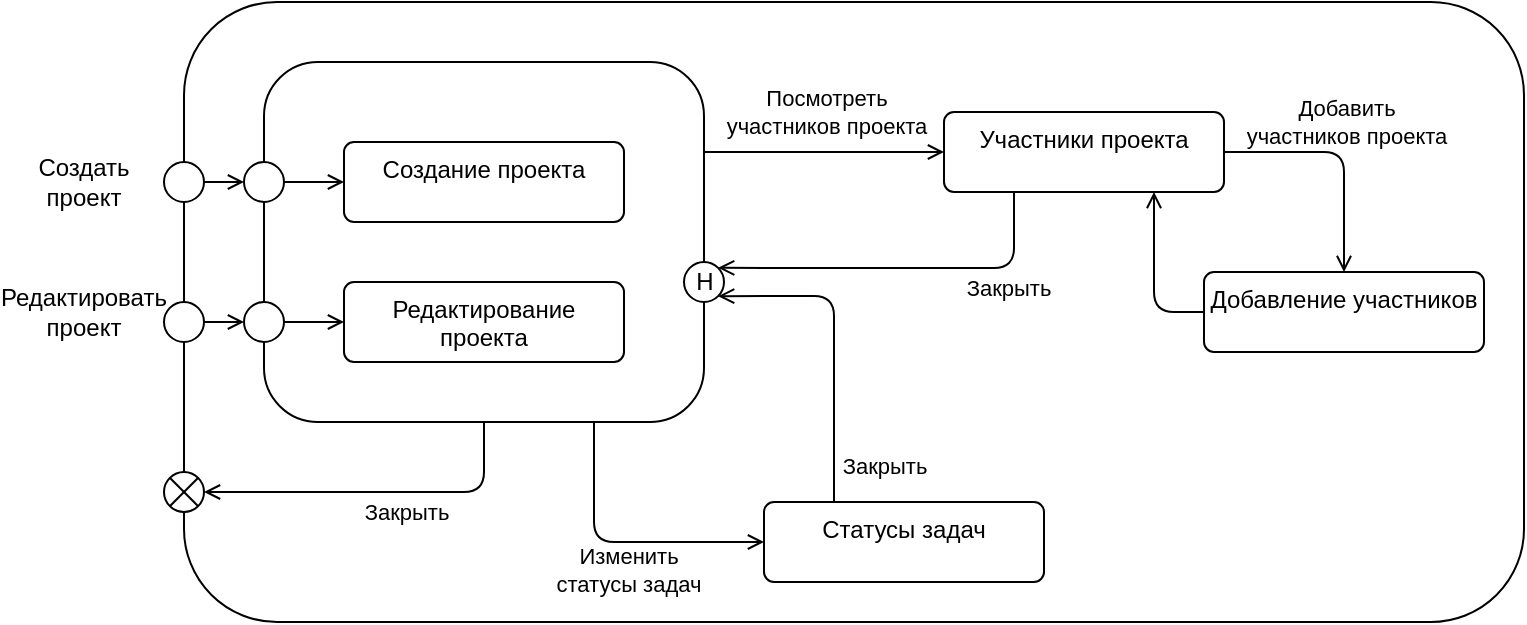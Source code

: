 <mxfile version="22.1.16" type="device">
  <diagram name="Страница — 1" id="x8XwpGseHy-KrAjlBG7h">
    <mxGraphModel dx="842" dy="568" grid="1" gridSize="10" guides="1" tooltips="1" connect="1" arrows="1" fold="1" page="1" pageScale="1" pageWidth="827" pageHeight="1169" math="0" shadow="0">
      <root>
        <mxCell id="0" />
        <mxCell id="1" parent="0" />
        <mxCell id="rRJigw9USVJfbrqrz50L-1" value="" style="rounded=1;whiteSpace=wrap;html=1;" parent="1" vertex="1">
          <mxGeometry x="110" y="330" width="670" height="310" as="geometry" />
        </mxCell>
        <mxCell id="rRJigw9USVJfbrqrz50L-2" value="" style="rounded=1;whiteSpace=wrap;html=1;" parent="1" vertex="1">
          <mxGeometry x="150" y="360" width="220" height="180" as="geometry" />
        </mxCell>
        <mxCell id="rRJigw9USVJfbrqrz50L-3" value="Создание проекта" style="html=1;align=center;verticalAlign=top;rounded=1;absoluteArcSize=1;arcSize=10;dashed=0;whiteSpace=wrap;" parent="1" vertex="1">
          <mxGeometry x="190" y="400" width="140" height="40" as="geometry" />
        </mxCell>
        <mxCell id="rRJigw9USVJfbrqrz50L-4" value="Редактирование проекта" style="html=1;align=center;verticalAlign=top;rounded=1;absoluteArcSize=1;arcSize=10;dashed=0;whiteSpace=wrap;" parent="1" vertex="1">
          <mxGeometry x="190" y="470" width="140" height="40" as="geometry" />
        </mxCell>
        <mxCell id="rRJigw9USVJfbrqrz50L-7" value="" style="endArrow=open;html=1;rounded=0;exitX=1;exitY=0.5;exitDx=0;exitDy=0;entryX=0;entryY=0.5;entryDx=0;entryDy=0;endFill=0;" parent="1" source="pMTD0tAEHfAGlln0ysVL-2" target="rRJigw9USVJfbrqrz50L-3" edge="1">
          <mxGeometry width="50" height="50" relative="1" as="geometry">
            <mxPoint x="160" y="420" as="sourcePoint" />
            <mxPoint x="520" y="460" as="targetPoint" />
          </mxGeometry>
        </mxCell>
        <mxCell id="rRJigw9USVJfbrqrz50L-8" value="" style="endArrow=open;html=1;rounded=0;exitX=1;exitY=0.5;exitDx=0;exitDy=0;entryX=0;entryY=0.5;entryDx=0;entryDy=0;endFill=0;" parent="1" source="pMTD0tAEHfAGlln0ysVL-3" target="rRJigw9USVJfbrqrz50L-4" edge="1">
          <mxGeometry width="50" height="50" relative="1" as="geometry">
            <mxPoint x="160" y="490" as="sourcePoint" />
            <mxPoint x="200" y="430" as="targetPoint" />
          </mxGeometry>
        </mxCell>
        <mxCell id="rRJigw9USVJfbrqrz50L-9" value="" style="shape=sumEllipse;perimeter=ellipsePerimeter;html=1;backgroundOutline=1;" parent="1" vertex="1">
          <mxGeometry x="100" y="565" width="20" height="20" as="geometry" />
        </mxCell>
        <mxCell id="rRJigw9USVJfbrqrz50L-10" value="" style="ellipse;" parent="1" vertex="1">
          <mxGeometry x="100" y="410" width="20" height="20" as="geometry" />
        </mxCell>
        <mxCell id="rRJigw9USVJfbrqrz50L-11" value="" style="ellipse;" parent="1" vertex="1">
          <mxGeometry x="100" y="480" width="20" height="20" as="geometry" />
        </mxCell>
        <mxCell id="rRJigw9USVJfbrqrz50L-12" value="Создать проект" style="text;html=1;strokeColor=none;fillColor=none;align=center;verticalAlign=middle;whiteSpace=wrap;rounded=0;" parent="1" vertex="1">
          <mxGeometry x="30" y="405" width="60" height="30" as="geometry" />
        </mxCell>
        <mxCell id="rRJigw9USVJfbrqrz50L-13" value="Редактировать проект" style="text;html=1;strokeColor=none;fillColor=none;align=center;verticalAlign=middle;whiteSpace=wrap;rounded=0;" parent="1" vertex="1">
          <mxGeometry x="30" y="470" width="60" height="30" as="geometry" />
        </mxCell>
        <mxCell id="rRJigw9USVJfbrqrz50L-14" value="" style="endArrow=open;html=1;rounded=0;exitX=1;exitY=0.5;exitDx=0;exitDy=0;entryX=0;entryY=0.5;entryDx=0;entryDy=0;endFill=0;" parent="1" source="rRJigw9USVJfbrqrz50L-11" target="pMTD0tAEHfAGlln0ysVL-3" edge="1">
          <mxGeometry width="50" height="50" relative="1" as="geometry">
            <mxPoint x="170" y="500" as="sourcePoint" />
            <mxPoint x="140" y="490" as="targetPoint" />
          </mxGeometry>
        </mxCell>
        <mxCell id="rRJigw9USVJfbrqrz50L-15" value="" style="endArrow=open;html=1;rounded=0;exitX=1;exitY=0.5;exitDx=0;exitDy=0;entryX=0;entryY=0.5;entryDx=0;entryDy=0;endFill=0;" parent="1" source="rRJigw9USVJfbrqrz50L-10" target="pMTD0tAEHfAGlln0ysVL-2" edge="1">
          <mxGeometry width="50" height="50" relative="1" as="geometry">
            <mxPoint x="130" y="500" as="sourcePoint" />
            <mxPoint x="140" y="420" as="targetPoint" />
          </mxGeometry>
        </mxCell>
        <mxCell id="rRJigw9USVJfbrqrz50L-16" value="" style="endArrow=open;html=1;rounded=1;exitX=0.5;exitY=1;exitDx=0;exitDy=0;entryX=1;entryY=0.5;entryDx=0;entryDy=0;endFill=0;curved=0;" parent="1" source="rRJigw9USVJfbrqrz50L-2" target="rRJigw9USVJfbrqrz50L-9" edge="1">
          <mxGeometry width="50" height="50" relative="1" as="geometry">
            <mxPoint x="130" y="430" as="sourcePoint" />
            <mxPoint x="150" y="430" as="targetPoint" />
            <Array as="points">
              <mxPoint x="260" y="575" />
            </Array>
          </mxGeometry>
        </mxCell>
        <mxCell id="rRJigw9USVJfbrqrz50L-17" value="Закрыть" style="edgeLabel;html=1;align=center;verticalAlign=middle;resizable=0;points=[];" parent="rRJigw9USVJfbrqrz50L-16" vertex="1" connectable="0">
          <mxGeometry x="-0.412" y="1" relative="1" as="geometry">
            <mxPoint x="-23" y="9" as="offset" />
          </mxGeometry>
        </mxCell>
        <mxCell id="rRJigw9USVJfbrqrz50L-20" value="Статусы задач" style="html=1;align=center;verticalAlign=top;rounded=1;absoluteArcSize=1;arcSize=10;dashed=0;whiteSpace=wrap;" parent="1" vertex="1">
          <mxGeometry x="400" y="580" width="140" height="40" as="geometry" />
        </mxCell>
        <mxCell id="rRJigw9USVJfbrqrz50L-21" value="" style="endArrow=open;html=1;rounded=1;exitX=0.75;exitY=1;exitDx=0;exitDy=0;entryX=0;entryY=0.5;entryDx=0;entryDy=0;endFill=0;curved=0;" parent="1" source="rRJigw9USVJfbrqrz50L-2" target="rRJigw9USVJfbrqrz50L-20" edge="1">
          <mxGeometry width="50" height="50" relative="1" as="geometry">
            <mxPoint x="170" y="500" as="sourcePoint" />
            <mxPoint x="200" y="500" as="targetPoint" />
            <Array as="points">
              <mxPoint x="315" y="600" />
            </Array>
          </mxGeometry>
        </mxCell>
        <mxCell id="rRJigw9USVJfbrqrz50L-22" value="Изменить&lt;br&gt;статусы задач" style="edgeLabel;html=1;align=center;verticalAlign=middle;resizable=0;points=[];" parent="rRJigw9USVJfbrqrz50L-21" vertex="1" connectable="0">
          <mxGeometry x="-0.124" relative="1" as="geometry">
            <mxPoint x="13" y="14" as="offset" />
          </mxGeometry>
        </mxCell>
        <mxCell id="rRJigw9USVJfbrqrz50L-24" value="" style="endArrow=open;html=1;rounded=1;exitX=0.25;exitY=0;exitDx=0;exitDy=0;entryX=1;entryY=1;entryDx=0;entryDy=0;endFill=0;curved=0;" parent="1" source="rRJigw9USVJfbrqrz50L-20" target="pMTD0tAEHfAGlln0ysVL-1" edge="1">
          <mxGeometry width="50" height="50" relative="1" as="geometry">
            <mxPoint x="270" y="550" as="sourcePoint" />
            <mxPoint x="130" y="585" as="targetPoint" />
            <Array as="points">
              <mxPoint x="435" y="477" />
            </Array>
          </mxGeometry>
        </mxCell>
        <mxCell id="rRJigw9USVJfbrqrz50L-25" value="Закрыть" style="edgeLabel;html=1;align=center;verticalAlign=middle;resizable=0;points=[];" parent="rRJigw9USVJfbrqrz50L-24" vertex="1" connectable="0">
          <mxGeometry x="-0.412" y="1" relative="1" as="geometry">
            <mxPoint x="26" y="29" as="offset" />
          </mxGeometry>
        </mxCell>
        <mxCell id="rRJigw9USVJfbrqrz50L-26" value="Участники проекта" style="html=1;align=center;verticalAlign=top;rounded=1;absoluteArcSize=1;arcSize=10;dashed=0;whiteSpace=wrap;" parent="1" vertex="1">
          <mxGeometry x="490" y="385" width="140" height="40" as="geometry" />
        </mxCell>
        <mxCell id="rRJigw9USVJfbrqrz50L-27" value="" style="endArrow=open;html=1;rounded=0;exitX=1;exitY=0.25;exitDx=0;exitDy=0;entryX=0;entryY=0.5;entryDx=0;entryDy=0;endFill=0;" parent="1" source="rRJigw9USVJfbrqrz50L-2" target="rRJigw9USVJfbrqrz50L-26" edge="1">
          <mxGeometry width="50" height="50" relative="1" as="geometry">
            <mxPoint x="170" y="430" as="sourcePoint" />
            <mxPoint x="200" y="430" as="targetPoint" />
          </mxGeometry>
        </mxCell>
        <mxCell id="rRJigw9USVJfbrqrz50L-28" value="Посмотреть&lt;br&gt;участников проекта" style="edgeLabel;html=1;align=center;verticalAlign=middle;resizable=0;points=[];" parent="rRJigw9USVJfbrqrz50L-27" vertex="1" connectable="0">
          <mxGeometry x="-0.127" relative="1" as="geometry">
            <mxPoint x="8" y="-20" as="offset" />
          </mxGeometry>
        </mxCell>
        <mxCell id="rRJigw9USVJfbrqrz50L-29" value="" style="endArrow=open;html=1;rounded=1;exitX=0.25;exitY=1;exitDx=0;exitDy=0;entryX=1;entryY=0;entryDx=0;entryDy=0;endFill=0;curved=0;" parent="1" source="rRJigw9USVJfbrqrz50L-26" target="pMTD0tAEHfAGlln0ysVL-1" edge="1">
          <mxGeometry width="50" height="50" relative="1" as="geometry">
            <mxPoint x="445" y="590" as="sourcePoint" />
            <mxPoint x="380" y="505" as="targetPoint" />
            <Array as="points">
              <mxPoint x="525" y="463" />
            </Array>
          </mxGeometry>
        </mxCell>
        <mxCell id="rRJigw9USVJfbrqrz50L-30" value="Закрыть" style="edgeLabel;html=1;align=center;verticalAlign=middle;resizable=0;points=[];" parent="rRJigw9USVJfbrqrz50L-29" vertex="1" connectable="0">
          <mxGeometry x="-0.412" y="1" relative="1" as="geometry">
            <mxPoint x="13" y="9" as="offset" />
          </mxGeometry>
        </mxCell>
        <mxCell id="rRJigw9USVJfbrqrz50L-31" value="Добавление участников" style="html=1;align=center;verticalAlign=top;rounded=1;absoluteArcSize=1;arcSize=10;dashed=0;whiteSpace=wrap;" parent="1" vertex="1">
          <mxGeometry x="620" y="465" width="140" height="40" as="geometry" />
        </mxCell>
        <mxCell id="rRJigw9USVJfbrqrz50L-32" value="" style="endArrow=open;html=1;rounded=1;exitX=1;exitY=0.5;exitDx=0;exitDy=0;entryX=0.5;entryY=0;entryDx=0;entryDy=0;endFill=0;curved=0;" parent="1" source="rRJigw9USVJfbrqrz50L-26" target="rRJigw9USVJfbrqrz50L-31" edge="1">
          <mxGeometry width="50" height="50" relative="1" as="geometry">
            <mxPoint x="535" y="435" as="sourcePoint" />
            <mxPoint x="380" y="460" as="targetPoint" />
            <Array as="points">
              <mxPoint x="690" y="405" />
            </Array>
          </mxGeometry>
        </mxCell>
        <mxCell id="rRJigw9USVJfbrqrz50L-33" value="Добавить&lt;br&gt;участников проекта" style="edgeLabel;html=1;align=center;verticalAlign=middle;resizable=0;points=[];" parent="rRJigw9USVJfbrqrz50L-32" vertex="1" connectable="0">
          <mxGeometry x="-0.412" y="1" relative="1" as="geometry">
            <mxPoint x="25" y="-14" as="offset" />
          </mxGeometry>
        </mxCell>
        <mxCell id="rRJigw9USVJfbrqrz50L-34" value="" style="endArrow=open;html=1;rounded=1;exitX=0;exitY=0.5;exitDx=0;exitDy=0;entryX=0.75;entryY=1;entryDx=0;entryDy=0;endFill=0;curved=0;" parent="1" source="rRJigw9USVJfbrqrz50L-31" target="rRJigw9USVJfbrqrz50L-26" edge="1">
          <mxGeometry width="50" height="50" relative="1" as="geometry">
            <mxPoint x="170" y="430" as="sourcePoint" />
            <mxPoint x="200" y="430" as="targetPoint" />
            <Array as="points">
              <mxPoint x="595" y="485" />
            </Array>
          </mxGeometry>
        </mxCell>
        <mxCell id="pMTD0tAEHfAGlln0ysVL-1" value="H" style="ellipse;html=1;" vertex="1" parent="1">
          <mxGeometry x="360" y="460" width="20" height="20" as="geometry" />
        </mxCell>
        <mxCell id="pMTD0tAEHfAGlln0ysVL-2" value="" style="ellipse;" vertex="1" parent="1">
          <mxGeometry x="140" y="410" width="20" height="20" as="geometry" />
        </mxCell>
        <mxCell id="pMTD0tAEHfAGlln0ysVL-3" value="" style="ellipse;" vertex="1" parent="1">
          <mxGeometry x="140" y="480" width="20" height="20" as="geometry" />
        </mxCell>
      </root>
    </mxGraphModel>
  </diagram>
</mxfile>
